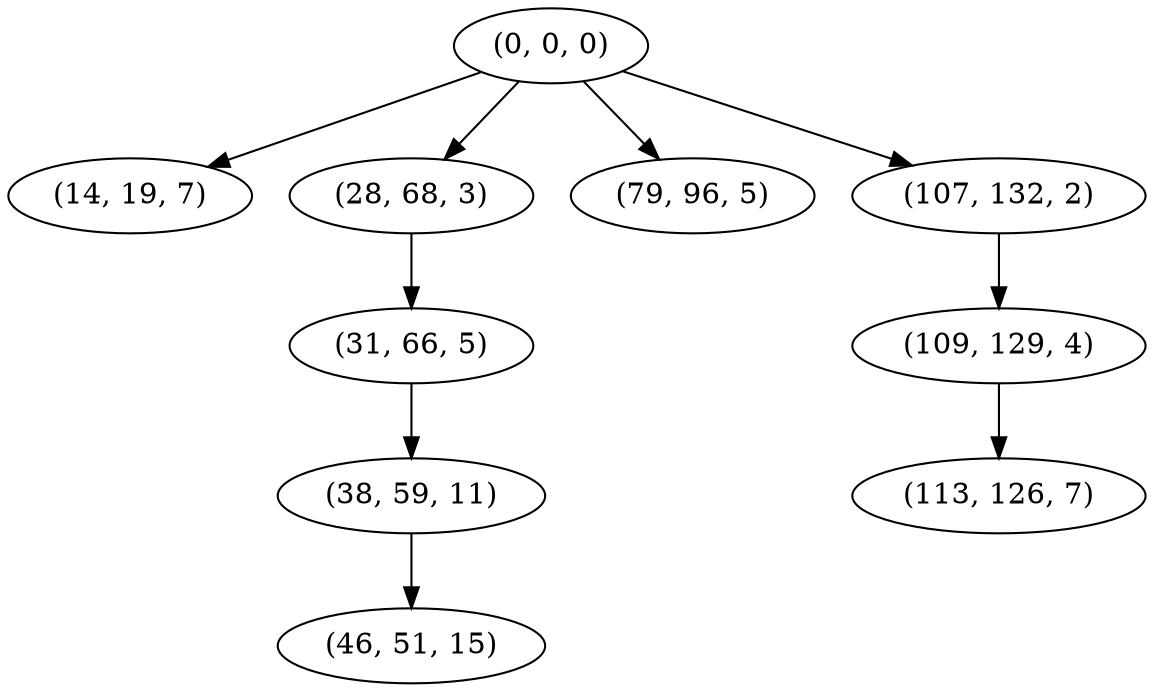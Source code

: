 digraph tree {
    "(0, 0, 0)";
    "(14, 19, 7)";
    "(28, 68, 3)";
    "(31, 66, 5)";
    "(38, 59, 11)";
    "(46, 51, 15)";
    "(79, 96, 5)";
    "(107, 132, 2)";
    "(109, 129, 4)";
    "(113, 126, 7)";
    "(0, 0, 0)" -> "(14, 19, 7)";
    "(0, 0, 0)" -> "(28, 68, 3)";
    "(0, 0, 0)" -> "(79, 96, 5)";
    "(0, 0, 0)" -> "(107, 132, 2)";
    "(28, 68, 3)" -> "(31, 66, 5)";
    "(31, 66, 5)" -> "(38, 59, 11)";
    "(38, 59, 11)" -> "(46, 51, 15)";
    "(107, 132, 2)" -> "(109, 129, 4)";
    "(109, 129, 4)" -> "(113, 126, 7)";
}
